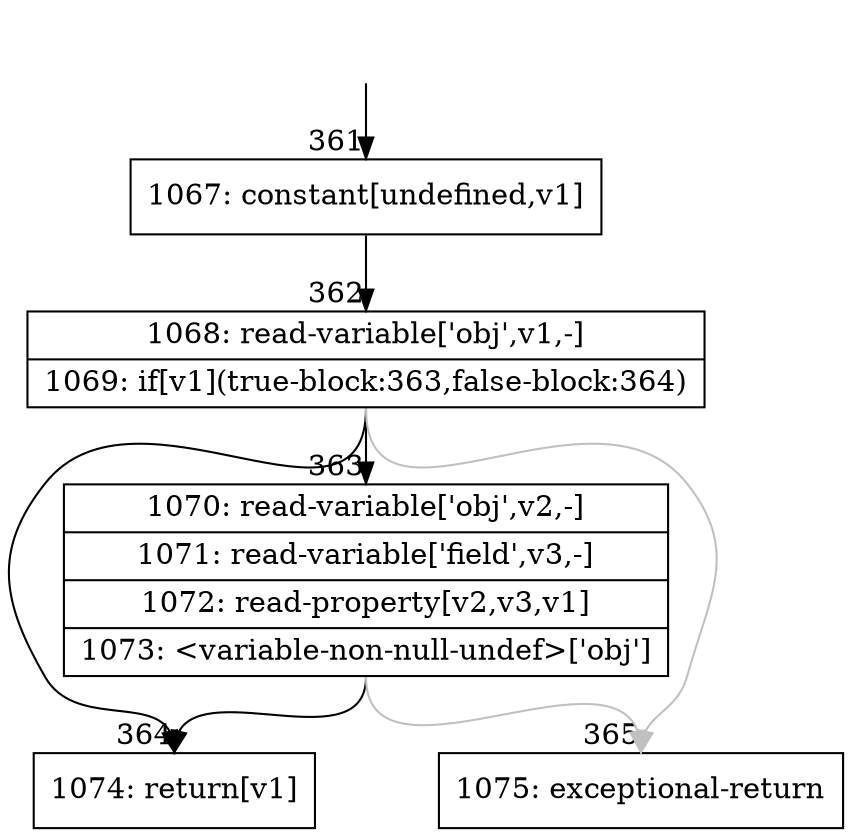 digraph {
rankdir="TD"
BB_entry31[shape=none,label=""];
BB_entry31 -> BB361 [tailport=s, headport=n, headlabel="    361"]
BB361 [shape=record label="{1067: constant[undefined,v1]}" ] 
BB361 -> BB362 [tailport=s, headport=n, headlabel="      362"]
BB362 [shape=record label="{1068: read-variable['obj',v1,-]|1069: if[v1](true-block:363,false-block:364)}" ] 
BB362 -> BB364 [tailport=s, headport=n, headlabel="      364"]
BB362 -> BB363 [tailport=s, headport=n, headlabel="      363"]
BB362 -> BB365 [tailport=s, headport=n, color=gray, headlabel="      365"]
BB363 [shape=record label="{1070: read-variable['obj',v2,-]|1071: read-variable['field',v3,-]|1072: read-property[v2,v3,v1]|1073: \<variable-non-null-undef\>['obj']}" ] 
BB363 -> BB364 [tailport=s, headport=n]
BB363 -> BB365 [tailport=s, headport=n, color=gray]
BB364 [shape=record label="{1074: return[v1]}" ] 
BB365 [shape=record label="{1075: exceptional-return}" ] 
//#$~ 396
}
